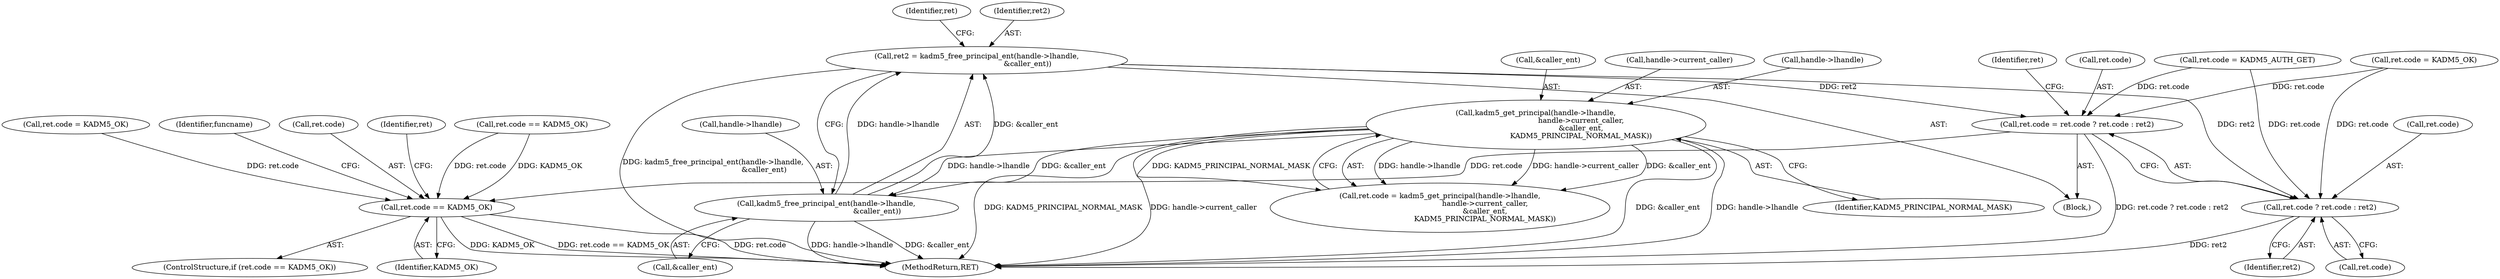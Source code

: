 digraph "0_krb5_83ed75feba32e46f736fcce0d96a0445f29b96c2_8@API" {
"1000256" [label="(Call,ret2 = kadm5_free_principal_ent(handle->lhandle,\n                                            &caller_ent))"];
"1000258" [label="(Call,kadm5_free_principal_ent(handle->lhandle,\n                                            &caller_ent))"];
"1000211" [label="(Call,kadm5_get_principal(handle->lhandle,\n                                       handle->current_caller,\n                                       &caller_ent,\n                                       KADM5_PRINCIPAL_NORMAL_MASK))"];
"1000264" [label="(Call,ret.code = ret.code ? ret.code : ret2)"];
"1000277" [label="(Call,ret.code == KADM5_OK)"];
"1000268" [label="(Call,ret.code ? ret.code : ret2)"];
"1000222" [label="(Call,ret.code == KADM5_OK)"];
"1000212" [label="(Call,handle->lhandle)"];
"1000360" [label="(MethodReturn,RET)"];
"1000278" [label="(Call,ret.code)"];
"1000272" [label="(Call,ret.code)"];
"1000251" [label="(Call,ret.code = KADM5_AUTH_GET)"];
"1000259" [label="(Call,handle->lhandle)"];
"1000211" [label="(Call,kadm5_get_principal(handle->lhandle,\n                                       handle->current_caller,\n                                       &caller_ent,\n                                       KADM5_PRINCIPAL_NORMAL_MASK))"];
"1000220" [label="(Identifier,KADM5_PRINCIPAL_NORMAL_MASK)"];
"1000266" [label="(Identifier,ret)"];
"1000258" [label="(Call,kadm5_free_principal_ent(handle->lhandle,\n                                            &caller_ent))"];
"1000218" [label="(Call,&caller_ent)"];
"1000262" [label="(Call,&caller_ent)"];
"1000276" [label="(ControlStructure,if (ret.code == KADM5_OK))"];
"1000279" [label="(Identifier,ret)"];
"1000227" [label="(Block,)"];
"1000285" [label="(Identifier,ret)"];
"1000207" [label="(Call,ret.code = kadm5_get_principal(handle->lhandle,\n                                       handle->current_caller,\n                                       &caller_ent,\n                                       KADM5_PRINCIPAL_NORMAL_MASK))"];
"1000200" [label="(Call,ret.code = KADM5_OK)"];
"1000264" [label="(Call,ret.code = ret.code ? ret.code : ret2)"];
"1000277" [label="(Call,ret.code == KADM5_OK)"];
"1000257" [label="(Identifier,ret2)"];
"1000256" [label="(Call,ret2 = kadm5_free_principal_ent(handle->lhandle,\n                                            &caller_ent))"];
"1000245" [label="(Call,ret.code = KADM5_OK)"];
"1000275" [label="(Identifier,ret2)"];
"1000269" [label="(Call,ret.code)"];
"1000215" [label="(Call,handle->current_caller)"];
"1000281" [label="(Identifier,KADM5_OK)"];
"1000265" [label="(Call,ret.code)"];
"1000337" [label="(Identifier,funcname)"];
"1000268" [label="(Call,ret.code ? ret.code : ret2)"];
"1000256" -> "1000227"  [label="AST: "];
"1000256" -> "1000258"  [label="CFG: "];
"1000257" -> "1000256"  [label="AST: "];
"1000258" -> "1000256"  [label="AST: "];
"1000266" -> "1000256"  [label="CFG: "];
"1000256" -> "1000360"  [label="DDG: kadm5_free_principal_ent(handle->lhandle,\n                                            &caller_ent)"];
"1000258" -> "1000256"  [label="DDG: handle->lhandle"];
"1000258" -> "1000256"  [label="DDG: &caller_ent"];
"1000256" -> "1000264"  [label="DDG: ret2"];
"1000256" -> "1000268"  [label="DDG: ret2"];
"1000258" -> "1000262"  [label="CFG: "];
"1000259" -> "1000258"  [label="AST: "];
"1000262" -> "1000258"  [label="AST: "];
"1000258" -> "1000360"  [label="DDG: handle->lhandle"];
"1000258" -> "1000360"  [label="DDG: &caller_ent"];
"1000211" -> "1000258"  [label="DDG: handle->lhandle"];
"1000211" -> "1000258"  [label="DDG: &caller_ent"];
"1000211" -> "1000207"  [label="AST: "];
"1000211" -> "1000220"  [label="CFG: "];
"1000212" -> "1000211"  [label="AST: "];
"1000215" -> "1000211"  [label="AST: "];
"1000218" -> "1000211"  [label="AST: "];
"1000220" -> "1000211"  [label="AST: "];
"1000207" -> "1000211"  [label="CFG: "];
"1000211" -> "1000360"  [label="DDG: &caller_ent"];
"1000211" -> "1000360"  [label="DDG: handle->lhandle"];
"1000211" -> "1000360"  [label="DDG: KADM5_PRINCIPAL_NORMAL_MASK"];
"1000211" -> "1000360"  [label="DDG: handle->current_caller"];
"1000211" -> "1000207"  [label="DDG: handle->lhandle"];
"1000211" -> "1000207"  [label="DDG: handle->current_caller"];
"1000211" -> "1000207"  [label="DDG: &caller_ent"];
"1000211" -> "1000207"  [label="DDG: KADM5_PRINCIPAL_NORMAL_MASK"];
"1000264" -> "1000227"  [label="AST: "];
"1000264" -> "1000268"  [label="CFG: "];
"1000265" -> "1000264"  [label="AST: "];
"1000268" -> "1000264"  [label="AST: "];
"1000279" -> "1000264"  [label="CFG: "];
"1000264" -> "1000360"  [label="DDG: ret.code ? ret.code : ret2"];
"1000251" -> "1000264"  [label="DDG: ret.code"];
"1000245" -> "1000264"  [label="DDG: ret.code"];
"1000264" -> "1000277"  [label="DDG: ret.code"];
"1000277" -> "1000276"  [label="AST: "];
"1000277" -> "1000281"  [label="CFG: "];
"1000278" -> "1000277"  [label="AST: "];
"1000281" -> "1000277"  [label="AST: "];
"1000285" -> "1000277"  [label="CFG: "];
"1000337" -> "1000277"  [label="CFG: "];
"1000277" -> "1000360"  [label="DDG: ret.code"];
"1000277" -> "1000360"  [label="DDG: KADM5_OK"];
"1000277" -> "1000360"  [label="DDG: ret.code == KADM5_OK"];
"1000200" -> "1000277"  [label="DDG: ret.code"];
"1000222" -> "1000277"  [label="DDG: ret.code"];
"1000222" -> "1000277"  [label="DDG: KADM5_OK"];
"1000268" -> "1000272"  [label="CFG: "];
"1000268" -> "1000275"  [label="CFG: "];
"1000269" -> "1000268"  [label="AST: "];
"1000272" -> "1000268"  [label="AST: "];
"1000275" -> "1000268"  [label="AST: "];
"1000268" -> "1000360"  [label="DDG: ret2"];
"1000251" -> "1000268"  [label="DDG: ret.code"];
"1000245" -> "1000268"  [label="DDG: ret.code"];
}
